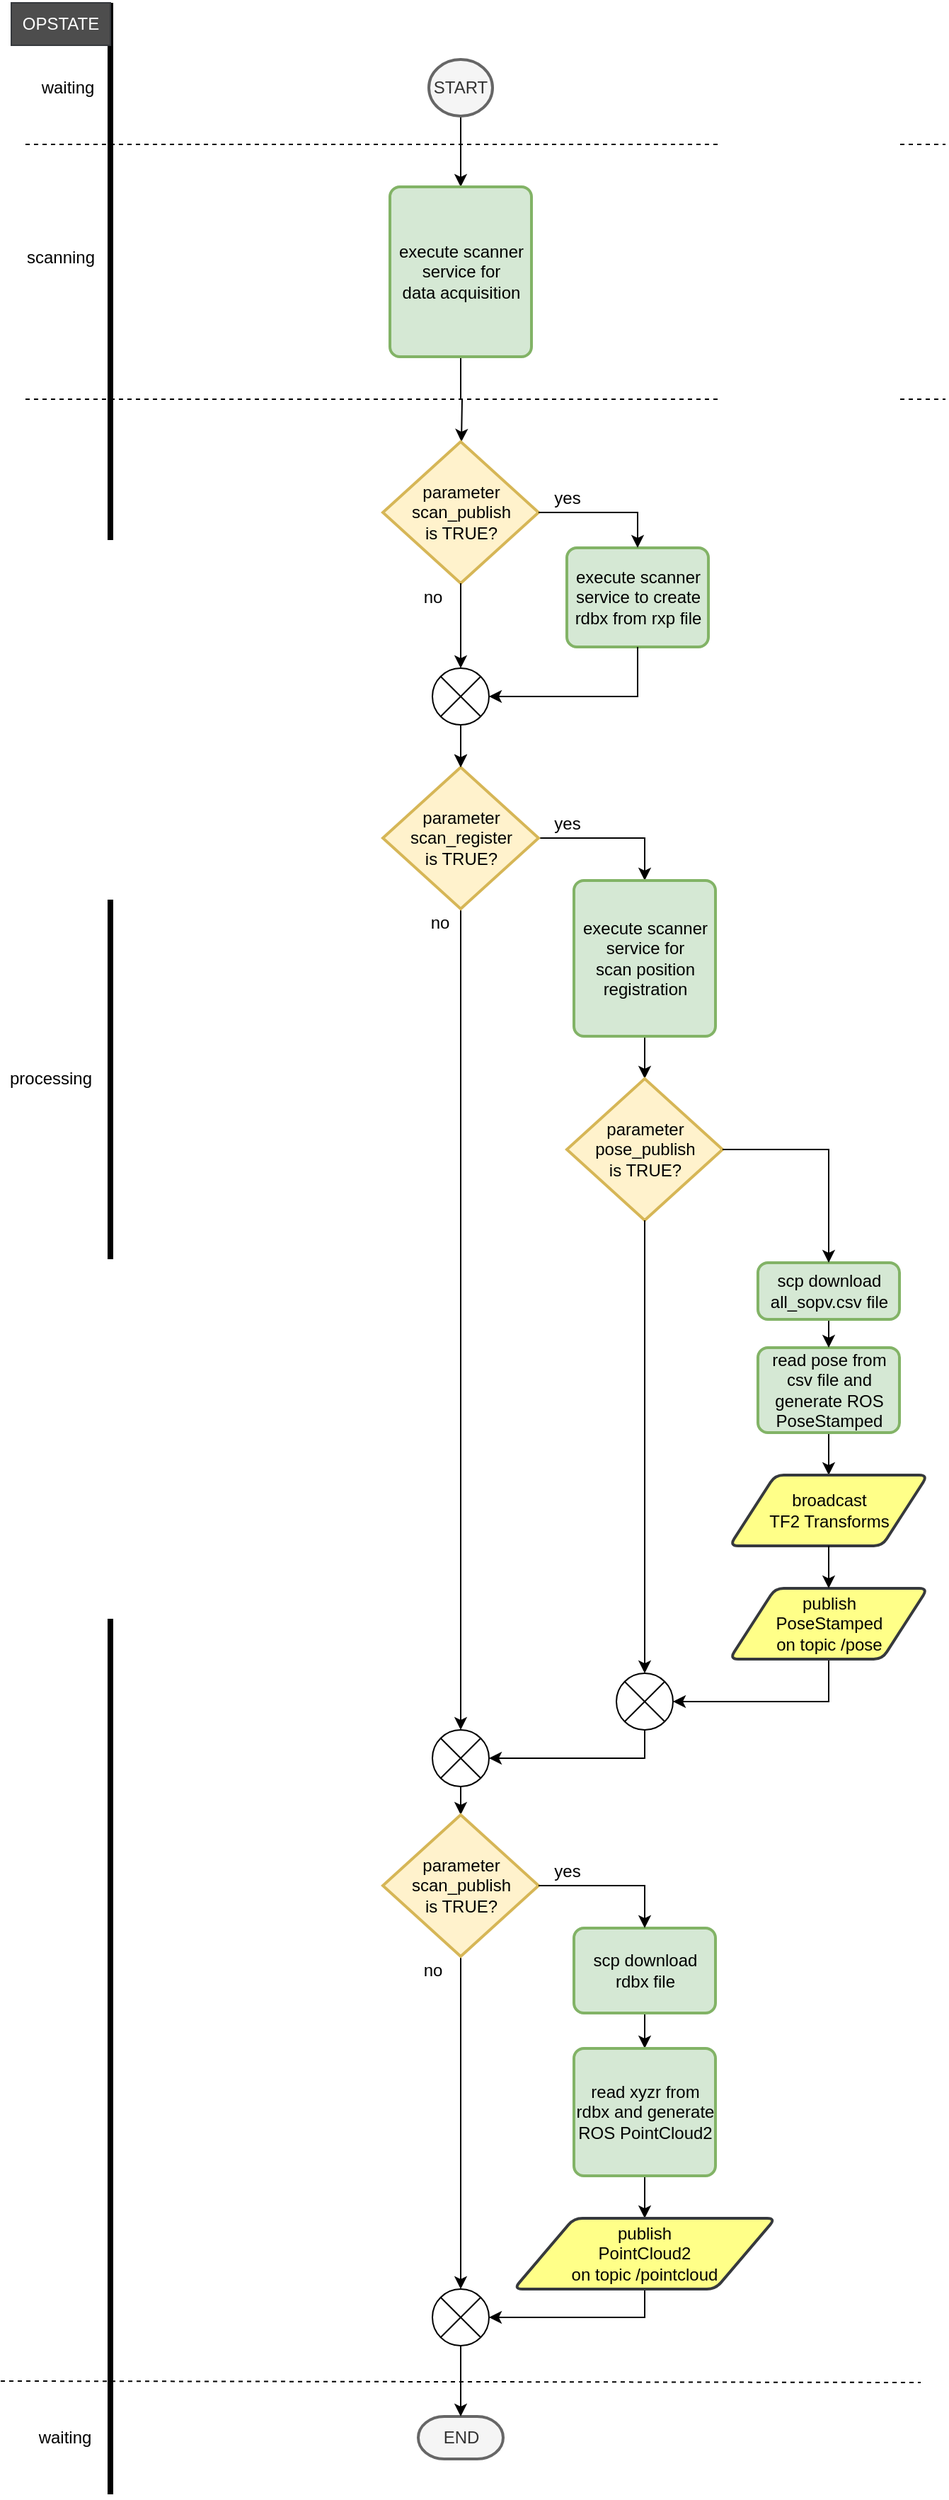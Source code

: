 <mxfile version="17.4.6" type="device"><diagram id="L-ac1V6uCMlE7A0UwQhm" name="Page-1"><mxGraphModel dx="1355" dy="1943" grid="1" gridSize="10" guides="1" tooltips="1" connect="1" arrows="1" fold="1" page="1" pageScale="1" pageWidth="850" pageHeight="1100" math="0" shadow="0"><root><mxCell id="0"/><mxCell id="1" parent="0"/><mxCell id="gOBOTy9Ccnl3EeP2-DtQ-20" style="edgeStyle=orthogonalEdgeStyle;rounded=0;orthogonalLoop=1;jettySize=auto;html=1;exitX=0.5;exitY=1;exitDx=0;exitDy=0;exitPerimeter=0;entryX=0.5;entryY=0;entryDx=0;entryDy=0;" parent="1" source="gOBOTy9Ccnl3EeP2-DtQ-2" target="gOBOTy9Ccnl3EeP2-DtQ-5" edge="1"><mxGeometry relative="1" as="geometry"><mxPoint x="420" y="-310" as="targetPoint"/></mxGeometry></mxCell><mxCell id="gOBOTy9Ccnl3EeP2-DtQ-22" style="edgeStyle=orthogonalEdgeStyle;rounded=0;orthogonalLoop=1;jettySize=auto;html=1;exitX=0.5;exitY=1;exitDx=0;exitDy=0;" parent="1" source="gOBOTy9Ccnl3EeP2-DtQ-5" edge="1"><mxGeometry relative="1" as="geometry"><mxPoint x="418" y="-130" as="targetPoint"/><mxPoint x="420" y="-190" as="sourcePoint"/></mxGeometry></mxCell><mxCell id="gOBOTy9Ccnl3EeP2-DtQ-5" value="&lt;div&gt;execute scanner service for &lt;br&gt;&lt;/div&gt;&lt;div&gt;data acquisition&lt;/div&gt;" style="rounded=1;whiteSpace=wrap;html=1;absoluteArcSize=1;arcSize=14;strokeWidth=2;fillColor=#d5e8d4;strokeColor=#82b366;" parent="1" vertex="1"><mxGeometry x="367.5" y="-310" width="100" height="120" as="geometry"/></mxCell><mxCell id="gOBOTy9Ccnl3EeP2-DtQ-6" value="" style="endArrow=none;html=1;strokeWidth=4;entryX=1;entryY=0;entryDx=0;entryDy=0;" parent="1" target="gOBOTy9Ccnl3EeP2-DtQ-68" edge="1"><mxGeometry width="50" height="50" relative="1" as="geometry"><mxPoint x="170" y="1320" as="sourcePoint"/><mxPoint x="170" y="110" as="targetPoint"/></mxGeometry></mxCell><mxCell id="gOBOTy9Ccnl3EeP2-DtQ-9" value="waiting" style="text;html=1;strokeColor=none;fillColor=none;align=center;verticalAlign=middle;whiteSpace=wrap;rounded=0;" parent="1" vertex="1"><mxGeometry x="120" y="-390" width="40" height="20" as="geometry"/></mxCell><mxCell id="gOBOTy9Ccnl3EeP2-DtQ-10" value="scanning" style="text;html=1;strokeColor=none;fillColor=none;align=center;verticalAlign=middle;whiteSpace=wrap;rounded=0;" parent="1" vertex="1"><mxGeometry x="110" y="-270" width="50" height="20" as="geometry"/></mxCell><mxCell id="gOBOTy9Ccnl3EeP2-DtQ-17" value="" style="endArrow=none;dashed=1;html=1;" parent="1" edge="1"><mxGeometry width="50" height="50" relative="1" as="geometry"><mxPoint x="110" y="-160" as="sourcePoint"/><mxPoint x="760" y="-160" as="targetPoint"/></mxGeometry></mxCell><mxCell id="gOBOTy9Ccnl3EeP2-DtQ-30" value="processing" style="text;html=1;strokeColor=none;fillColor=none;align=center;verticalAlign=middle;whiteSpace=wrap;rounded=0;" parent="1" vertex="1"><mxGeometry x="97.5" y="310" width="60" height="20" as="geometry"/></mxCell><mxCell id="gOBOTy9Ccnl3EeP2-DtQ-46" style="edgeStyle=orthogonalEdgeStyle;rounded=0;orthogonalLoop=1;jettySize=auto;html=1;exitX=1;exitY=0.5;exitDx=0;exitDy=0;exitPerimeter=0;entryX=0.5;entryY=0;entryDx=0;entryDy=0;" parent="1" source="gOBOTy9Ccnl3EeP2-DtQ-31" target="gOBOTy9Ccnl3EeP2-DtQ-33" edge="1"><mxGeometry relative="1" as="geometry"/></mxCell><mxCell id="gOBOTy9Ccnl3EeP2-DtQ-51" style="edgeStyle=orthogonalEdgeStyle;rounded=0;orthogonalLoop=1;jettySize=auto;html=1;exitX=0.5;exitY=1;exitDx=0;exitDy=0;exitPerimeter=0;entryX=0.5;entryY=0;entryDx=0;entryDy=0;entryPerimeter=0;" parent="1" source="gOBOTy9Ccnl3EeP2-DtQ-31" target="gOBOTy9Ccnl3EeP2-DtQ-50" edge="1"><mxGeometry relative="1" as="geometry"/></mxCell><mxCell id="gOBOTy9Ccnl3EeP2-DtQ-31" value="&lt;div&gt;parameter&lt;/div&gt;&lt;div&gt;scan_register&lt;/div&gt;&lt;div&gt;is TRUE?&lt;br&gt;&lt;/div&gt;" style="strokeWidth=2;html=1;shape=mxgraph.flowchart.decision;whiteSpace=wrap;fillColor=#fff2cc;strokeColor=#d6b656;" parent="1" vertex="1"><mxGeometry x="362.5" y="100" width="110" height="100" as="geometry"/></mxCell><mxCell id="gOBOTy9Ccnl3EeP2-DtQ-47" style="edgeStyle=orthogonalEdgeStyle;rounded=0;orthogonalLoop=1;jettySize=auto;html=1;exitX=0.5;exitY=1;exitDx=0;exitDy=0;entryX=0.5;entryY=0;entryDx=0;entryDy=0;entryPerimeter=0;fontStyle=1" parent="1" source="gOBOTy9Ccnl3EeP2-DtQ-33" target="cFyP6in5k9RO5lG8J_BP-3" edge="1"><mxGeometry relative="1" as="geometry"/></mxCell><mxCell id="gOBOTy9Ccnl3EeP2-DtQ-33" value="&lt;div&gt;&lt;br&gt;&lt;/div&gt;&lt;div&gt;execute scanner service for &lt;br&gt;&lt;/div&gt;&lt;div&gt;scan position registration&lt;/div&gt;&lt;div&gt;&lt;br&gt;&lt;/div&gt;" style="rounded=1;whiteSpace=wrap;html=1;absoluteArcSize=1;arcSize=14;strokeWidth=2;fillColor=#d5e8d4;strokeColor=#82b366;" parent="1" vertex="1"><mxGeometry x="497.5" y="180" width="100" height="110" as="geometry"/></mxCell><mxCell id="gOBOTy9Ccnl3EeP2-DtQ-49" style="edgeStyle=orthogonalEdgeStyle;rounded=0;orthogonalLoop=1;jettySize=auto;html=1;exitX=0.5;exitY=1;exitDx=0;exitDy=0;entryX=0.5;entryY=0;entryDx=0;entryDy=0;" parent="1" source="gOBOTy9Ccnl3EeP2-DtQ-36" target="gOBOTy9Ccnl3EeP2-DtQ-65" edge="1"><mxGeometry relative="1" as="geometry"><mxPoint x="677.5" y="590" as="targetPoint"/></mxGeometry></mxCell><mxCell id="gOBOTy9Ccnl3EeP2-DtQ-36" value="&lt;div&gt;read pose from &lt;br&gt;&lt;/div&gt;&lt;div&gt;csv file and generate ROS PoseStamped&lt;br&gt;&lt;/div&gt;" style="rounded=1;whiteSpace=wrap;html=1;absoluteArcSize=1;arcSize=14;strokeWidth=2;fillColor=#d5e8d4;strokeColor=#82b366;" parent="1" vertex="1"><mxGeometry x="627.5" y="510" width="100" height="60" as="geometry"/></mxCell><mxCell id="gOBOTy9Ccnl3EeP2-DtQ-52" style="edgeStyle=orthogonalEdgeStyle;rounded=0;orthogonalLoop=1;jettySize=auto;html=1;exitX=0.5;exitY=1;exitDx=0;exitDy=0;entryX=1;entryY=0.5;entryDx=0;entryDy=0;entryPerimeter=0;startArrow=none;" parent="1" source="xyYQIE-iPK5eJU6V7Ysw-1" target="cFyP6in5k9RO5lG8J_BP-6" edge="1"><mxGeometry relative="1" as="geometry"><mxPoint x="547.5" y="730" as="sourcePoint"/></mxGeometry></mxCell><mxCell id="gOBOTy9Ccnl3EeP2-DtQ-48" style="edgeStyle=orthogonalEdgeStyle;rounded=0;orthogonalLoop=1;jettySize=auto;html=1;exitX=0.5;exitY=1;exitDx=0;exitDy=0;entryX=0.5;entryY=0;entryDx=0;entryDy=0;" parent="1" source="gOBOTy9Ccnl3EeP2-DtQ-38" target="gOBOTy9Ccnl3EeP2-DtQ-36" edge="1"><mxGeometry relative="1" as="geometry"/></mxCell><mxCell id="gOBOTy9Ccnl3EeP2-DtQ-38" value="&lt;div&gt;scp download &lt;br&gt;&lt;/div&gt;&lt;div&gt;all_sopv.csv file&lt;br&gt;&lt;/div&gt;" style="rounded=1;whiteSpace=wrap;html=1;absoluteArcSize=1;arcSize=14;strokeWidth=2;fillColor=#d5e8d4;strokeColor=#82b366;" parent="1" vertex="1"><mxGeometry x="627.5" y="450" width="100" height="40" as="geometry"/></mxCell><mxCell id="gOBOTy9Ccnl3EeP2-DtQ-41" value="waiting" style="text;html=1;strokeColor=none;fillColor=none;align=center;verticalAlign=middle;whiteSpace=wrap;rounded=0;" parent="1" vertex="1"><mxGeometry x="117.5" y="1270" width="40" height="20" as="geometry"/></mxCell><mxCell id="gOBOTy9Ccnl3EeP2-DtQ-57" style="edgeStyle=orthogonalEdgeStyle;rounded=0;orthogonalLoop=1;jettySize=auto;html=1;exitX=0.5;exitY=1;exitDx=0;exitDy=0;exitPerimeter=0;entryX=0.5;entryY=0;entryDx=0;entryDy=0;entryPerimeter=0;" parent="1" source="gOBOTy9Ccnl3EeP2-DtQ-50" target="j9sZOLSrZTKuUTgRmyyJ-9" edge="1"><mxGeometry relative="1" as="geometry"/></mxCell><mxCell id="gOBOTy9Ccnl3EeP2-DtQ-50" value="" style="verticalLabelPosition=bottom;verticalAlign=top;html=1;shape=mxgraph.flowchart.or;" parent="1" vertex="1"><mxGeometry x="397.5" y="780" width="40" height="40" as="geometry"/></mxCell><mxCell id="gOBOTy9Ccnl3EeP2-DtQ-53" value="" style="endArrow=none;dashed=1;html=1;" parent="1" edge="1"><mxGeometry width="50" height="50" relative="1" as="geometry"><mxPoint x="92.5" y="1240" as="sourcePoint"/><mxPoint x="742.5" y="1241" as="targetPoint"/></mxGeometry></mxCell><mxCell id="gOBOTy9Ccnl3EeP2-DtQ-55" value="END" style="strokeWidth=2;html=1;shape=mxgraph.flowchart.terminator;whiteSpace=wrap;fillColor=#f5f5f5;strokeColor=#666666;fontColor=#333333;" parent="1" vertex="1"><mxGeometry x="387.5" y="1265" width="60" height="30" as="geometry"/></mxCell><mxCell id="gOBOTy9Ccnl3EeP2-DtQ-2" value="START" style="strokeWidth=2;html=1;shape=mxgraph.flowchart.start_2;whiteSpace=wrap;fillColor=#f5f5f5;strokeColor=#666666;fontColor=#333333;" parent="1" vertex="1"><mxGeometry x="395" y="-400" width="45" height="40" as="geometry"/></mxCell><mxCell id="gOBOTy9Ccnl3EeP2-DtQ-60" value="" style="endArrow=none;dashed=1;html=1;" parent="1" edge="1"><mxGeometry width="50" height="50" relative="1" as="geometry"><mxPoint x="110" y="-340" as="sourcePoint"/><mxPoint x="760" y="-340" as="targetPoint"/></mxGeometry></mxCell><mxCell id="gOBOTy9Ccnl3EeP2-DtQ-65" value="&lt;div&gt;broadcast&lt;/div&gt;&lt;div&gt;TF2 Transforms&lt;br&gt;&lt;/div&gt;" style="shape=parallelogram;html=1;strokeWidth=2;perimeter=parallelogramPerimeter;whiteSpace=wrap;rounded=1;arcSize=12;size=0.23;fillColor=#ffff88;strokeColor=#36393d;" parent="1" vertex="1"><mxGeometry x="607.5" y="600" width="140" height="50" as="geometry"/></mxCell><mxCell id="gOBOTy9Ccnl3EeP2-DtQ-68" value="OPSTATE" style="rounded=0;whiteSpace=wrap;html=1;strokeColor=#36393d;fillColor=#4D4D4D;fontColor=#FFFFFF;" parent="1" vertex="1"><mxGeometry x="100" y="-440" width="70" height="30" as="geometry"/></mxCell><mxCell id="nqqQM-Y9jwDl7XzDDWRx-12" style="edgeStyle=orthogonalEdgeStyle;rounded=0;orthogonalLoop=1;jettySize=auto;html=1;exitX=0.5;exitY=1;exitDx=0;exitDy=0;exitPerimeter=0;entryX=0.5;entryY=0;entryDx=0;entryDy=0;entryPerimeter=0;startArrow=none;" parent="1" source="cFyP6in5k9RO5lG8J_BP-19" target="gOBOTy9Ccnl3EeP2-DtQ-31" edge="1"><mxGeometry relative="1" as="geometry"><mxPoint x="427.5" y="-40" as="sourcePoint"/><mxPoint x="417.5" y="-120" as="targetPoint"/></mxGeometry></mxCell><mxCell id="nqqQM-Y9jwDl7XzDDWRx-26" value="yes" style="text;html=1;strokeColor=none;fillColor=none;align=center;verticalAlign=middle;whiteSpace=wrap;rounded=0;" parent="1" vertex="1"><mxGeometry x="472.5" y="130" width="40" height="20" as="geometry"/></mxCell><mxCell id="nqqQM-Y9jwDl7XzDDWRx-32" value="no" style="text;html=1;strokeColor=none;fillColor=none;align=center;verticalAlign=middle;whiteSpace=wrap;rounded=0;" parent="1" vertex="1"><mxGeometry x="382.5" y="200" width="40" height="20" as="geometry"/></mxCell><mxCell id="xyYQIE-iPK5eJU6V7Ysw-1" value="&lt;div&gt;publish&lt;/div&gt;&lt;div&gt;PoseStamped &lt;br&gt;&lt;/div&gt;&lt;div&gt;on topic /pose&lt;br&gt;&lt;/div&gt;" style="shape=parallelogram;html=1;strokeWidth=2;perimeter=parallelogramPerimeter;whiteSpace=wrap;rounded=1;arcSize=12;size=0.23;fillColor=#ffff88;strokeColor=#36393d;" parent="1" vertex="1"><mxGeometry x="607.5" y="680" width="140" height="50" as="geometry"/></mxCell><mxCell id="xyYQIE-iPK5eJU6V7Ysw-2" style="edgeStyle=orthogonalEdgeStyle;rounded=0;orthogonalLoop=1;jettySize=auto;html=1;exitX=0.5;exitY=1;exitDx=0;exitDy=0;entryX=0.5;entryY=0;entryDx=0;entryDy=0;" parent="1" source="gOBOTy9Ccnl3EeP2-DtQ-65" target="xyYQIE-iPK5eJU6V7Ysw-1" edge="1"><mxGeometry relative="1" as="geometry"><mxPoint x="687.5" y="610" as="targetPoint"/><mxPoint x="687.5" y="580" as="sourcePoint"/></mxGeometry></mxCell><mxCell id="j9sZOLSrZTKuUTgRmyyJ-5" style="edgeStyle=orthogonalEdgeStyle;rounded=0;orthogonalLoop=1;jettySize=auto;html=1;exitX=0.5;exitY=1;exitDx=0;exitDy=0;entryX=0.5;entryY=0;entryDx=0;entryDy=0;" parent="1" source="j9sZOLSrZTKuUTgRmyyJ-6" target="j9sZOLSrZTKuUTgRmyyJ-11" edge="1"><mxGeometry relative="1" as="geometry"/></mxCell><mxCell id="j9sZOLSrZTKuUTgRmyyJ-6" value="&lt;div&gt;scp download &lt;br&gt;&lt;/div&gt;&lt;div&gt;rdbx file&lt;br&gt;&lt;/div&gt;" style="rounded=1;whiteSpace=wrap;html=1;absoluteArcSize=1;arcSize=14;strokeWidth=2;fillColor=#d5e8d4;strokeColor=#82b366;" parent="1" vertex="1"><mxGeometry x="497.5" y="920" width="100" height="60" as="geometry"/></mxCell><mxCell id="j9sZOLSrZTKuUTgRmyyJ-8" style="edgeStyle=orthogonalEdgeStyle;rounded=0;orthogonalLoop=1;jettySize=auto;html=1;exitX=0.5;exitY=1;exitDx=0;exitDy=0;exitPerimeter=0;" parent="1" source="j9sZOLSrZTKuUTgRmyyJ-9" target="j9sZOLSrZTKuUTgRmyyJ-13" edge="1"><mxGeometry relative="1" as="geometry"><mxPoint x="417.5" y="1215" as="targetPoint"/><mxPoint x="417.5" y="945" as="sourcePoint"/></mxGeometry></mxCell><mxCell id="j9sZOLSrZTKuUTgRmyyJ-9" value="&lt;div&gt;parameter&lt;/div&gt;&lt;div&gt;scan_publish&lt;/div&gt;&lt;div&gt;is TRUE?&lt;br&gt;&lt;/div&gt;" style="strokeWidth=2;html=1;shape=mxgraph.flowchart.decision;whiteSpace=wrap;fillColor=#fff2cc;strokeColor=#d6b656;" parent="1" vertex="1"><mxGeometry x="362.5" y="840" width="110" height="100" as="geometry"/></mxCell><mxCell id="j9sZOLSrZTKuUTgRmyyJ-10" style="edgeStyle=orthogonalEdgeStyle;rounded=0;orthogonalLoop=1;jettySize=auto;html=1;exitX=0.5;exitY=1;exitDx=0;exitDy=0;entryX=0.5;entryY=0;entryDx=0;entryDy=0;" parent="1" source="j9sZOLSrZTKuUTgRmyyJ-11" target="j9sZOLSrZTKuUTgRmyyJ-14" edge="1"><mxGeometry relative="1" as="geometry"><mxPoint x="547.5" y="1115" as="targetPoint"/></mxGeometry></mxCell><mxCell id="j9sZOLSrZTKuUTgRmyyJ-11" value="&lt;div&gt;read xyzr from rdbx and generate&lt;br&gt;&lt;/div&gt;&lt;div&gt;ROS PointCloud2&lt;br&gt;&lt;/div&gt;" style="rounded=1;whiteSpace=wrap;html=1;absoluteArcSize=1;arcSize=14;strokeWidth=2;fillColor=#d5e8d4;strokeColor=#82b366;" parent="1" vertex="1"><mxGeometry x="497.5" y="1005" width="100" height="90" as="geometry"/></mxCell><mxCell id="j9sZOLSrZTKuUTgRmyyJ-12" style="edgeStyle=orthogonalEdgeStyle;rounded=0;orthogonalLoop=1;jettySize=auto;html=1;exitX=0.5;exitY=1;exitDx=0;exitDy=0;entryX=1;entryY=0.5;entryDx=0;entryDy=0;entryPerimeter=0;" parent="1" source="j9sZOLSrZTKuUTgRmyyJ-14" target="j9sZOLSrZTKuUTgRmyyJ-13" edge="1"><mxGeometry relative="1" as="geometry"><mxPoint x="547.5" y="1115" as="sourcePoint"/><mxPoint x="467.5" y="1260" as="targetPoint"/><Array as="points"><mxPoint x="547.5" y="1165"/><mxPoint x="547.5" y="1195"/></Array></mxGeometry></mxCell><mxCell id="j9sZOLSrZTKuUTgRmyyJ-13" value="" style="verticalLabelPosition=bottom;verticalAlign=top;html=1;shape=mxgraph.flowchart.or;" parent="1" vertex="1"><mxGeometry x="397.5" y="1175" width="40" height="40" as="geometry"/></mxCell><mxCell id="j9sZOLSrZTKuUTgRmyyJ-14" value="&lt;div&gt;publish&lt;/div&gt;&lt;div&gt;PointCloud2&lt;/div&gt;&lt;div&gt;on topic /pointcloud&lt;br&gt;&lt;/div&gt;" style="shape=parallelogram;html=1;strokeWidth=2;perimeter=parallelogramPerimeter;whiteSpace=wrap;rounded=1;arcSize=12;size=0.23;fillColor=#ffff88;strokeColor=#36393d;" parent="1" vertex="1"><mxGeometry x="455" y="1125" width="185" height="50" as="geometry"/></mxCell><mxCell id="j9sZOLSrZTKuUTgRmyyJ-15" value="yes" style="text;html=1;strokeColor=none;fillColor=none;align=center;verticalAlign=middle;whiteSpace=wrap;rounded=0;" parent="1" vertex="1"><mxGeometry x="472.5" y="870" width="40" height="20" as="geometry"/></mxCell><mxCell id="j9sZOLSrZTKuUTgRmyyJ-16" value="no" style="text;html=1;strokeColor=none;fillColor=none;align=center;verticalAlign=middle;whiteSpace=wrap;rounded=0;" parent="1" vertex="1"><mxGeometry x="377.5" y="940" width="40" height="20" as="geometry"/></mxCell><mxCell id="j9sZOLSrZTKuUTgRmyyJ-17" value="" style="endArrow=classic;html=1;rounded=0;exitX=0.5;exitY=1;exitDx=0;exitDy=0;exitPerimeter=0;entryX=0.5;entryY=0;entryDx=0;entryDy=0;entryPerimeter=0;" parent="1" source="j9sZOLSrZTKuUTgRmyyJ-13" target="gOBOTy9Ccnl3EeP2-DtQ-55" edge="1"><mxGeometry width="50" height="50" relative="1" as="geometry"><mxPoint x="347.5" y="1075" as="sourcePoint"/><mxPoint x="397.5" y="1025" as="targetPoint"/></mxGeometry></mxCell><mxCell id="cFyP6in5k9RO5lG8J_BP-2" style="edgeStyle=orthogonalEdgeStyle;rounded=0;orthogonalLoop=1;jettySize=auto;html=1;exitX=1;exitY=0.5;exitDx=0;exitDy=0;entryX=0.5;entryY=0;entryDx=0;entryDy=0;exitPerimeter=0;" parent="1" source="j9sZOLSrZTKuUTgRmyyJ-9" target="j9sZOLSrZTKuUTgRmyyJ-6" edge="1"><mxGeometry relative="1" as="geometry"><mxPoint x="547.5" y="895" as="sourcePoint"/><mxPoint x="547.5" y="930" as="targetPoint"/></mxGeometry></mxCell><mxCell id="cFyP6in5k9RO5lG8J_BP-3" value="&lt;div&gt;parameter&lt;/div&gt;&lt;div&gt;pose_publish&lt;/div&gt;&lt;div&gt;is TRUE?&lt;br&gt;&lt;/div&gt;" style="strokeWidth=2;html=1;shape=mxgraph.flowchart.decision;whiteSpace=wrap;fillColor=#fff2cc;strokeColor=#d6b656;" parent="1" vertex="1"><mxGeometry x="492.5" y="320" width="110" height="100" as="geometry"/></mxCell><mxCell id="cFyP6in5k9RO5lG8J_BP-4" style="edgeStyle=orthogonalEdgeStyle;rounded=0;orthogonalLoop=1;jettySize=auto;html=1;exitX=1;exitY=0.5;exitDx=0;exitDy=0;entryX=0.5;entryY=0;entryDx=0;entryDy=0;exitPerimeter=0;" parent="1" source="cFyP6in5k9RO5lG8J_BP-3" target="gOBOTy9Ccnl3EeP2-DtQ-38" edge="1"><mxGeometry relative="1" as="geometry"><mxPoint x="557.5" y="300" as="sourcePoint"/><mxPoint x="557.5" y="330" as="targetPoint"/></mxGeometry></mxCell><mxCell id="cFyP6in5k9RO5lG8J_BP-5" style="edgeStyle=orthogonalEdgeStyle;rounded=0;orthogonalLoop=1;jettySize=auto;html=1;exitX=0.5;exitY=1;exitDx=0;exitDy=0;entryX=0.5;entryY=0;entryDx=0;entryDy=0;entryPerimeter=0;exitPerimeter=0;" parent="1" source="cFyP6in5k9RO5lG8J_BP-3" target="cFyP6in5k9RO5lG8J_BP-6" edge="1"><mxGeometry relative="1" as="geometry"><mxPoint x="567.5" y="310" as="sourcePoint"/><mxPoint x="567.5" y="340" as="targetPoint"/><Array as="points"/></mxGeometry></mxCell><mxCell id="cFyP6in5k9RO5lG8J_BP-6" value="" style="verticalLabelPosition=bottom;verticalAlign=top;html=1;shape=mxgraph.flowchart.or;" parent="1" vertex="1"><mxGeometry x="527.5" y="740" width="40" height="40" as="geometry"/></mxCell><mxCell id="cFyP6in5k9RO5lG8J_BP-8" style="edgeStyle=orthogonalEdgeStyle;rounded=0;orthogonalLoop=1;jettySize=auto;html=1;entryX=1;entryY=0.5;entryDx=0;entryDy=0;entryPerimeter=0;startArrow=none;exitX=0.5;exitY=1;exitDx=0;exitDy=0;exitPerimeter=0;" parent="1" source="cFyP6in5k9RO5lG8J_BP-6" target="gOBOTy9Ccnl3EeP2-DtQ-50" edge="1"><mxGeometry relative="1" as="geometry"><mxPoint x="547.5" y="760" as="sourcePoint"/><mxPoint x="577.5" y="750" as="targetPoint"/><Array as="points"><mxPoint x="547.5" y="800"/></Array></mxGeometry></mxCell><mxCell id="cFyP6in5k9RO5lG8J_BP-14" value="&lt;div&gt;execute scanner service to create rdbx from rxp file&lt;/div&gt;" style="rounded=1;whiteSpace=wrap;html=1;absoluteArcSize=1;arcSize=14;strokeWidth=2;fillColor=#d5e8d4;strokeColor=#82b366;" parent="1" vertex="1"><mxGeometry x="492.5" y="-55" width="100" height="70" as="geometry"/></mxCell><mxCell id="cFyP6in5k9RO5lG8J_BP-15" value="&lt;div&gt;parameter&lt;/div&gt;&lt;div&gt;scan_publish&lt;/div&gt;&lt;div&gt;is TRUE?&lt;br&gt;&lt;/div&gt;" style="strokeWidth=2;html=1;shape=mxgraph.flowchart.decision;whiteSpace=wrap;fillColor=#fff2cc;strokeColor=#d6b656;" parent="1" vertex="1"><mxGeometry x="362.5" y="-130" width="110" height="100" as="geometry"/></mxCell><mxCell id="cFyP6in5k9RO5lG8J_BP-16" value="yes" style="text;html=1;strokeColor=none;fillColor=none;align=center;verticalAlign=middle;whiteSpace=wrap;rounded=0;" parent="1" vertex="1"><mxGeometry x="472.5" y="-100" width="40" height="20" as="geometry"/></mxCell><mxCell id="cFyP6in5k9RO5lG8J_BP-17" value="no" style="text;html=1;strokeColor=none;fillColor=none;align=center;verticalAlign=middle;whiteSpace=wrap;rounded=0;" parent="1" vertex="1"><mxGeometry x="377.5" y="-30" width="40" height="20" as="geometry"/></mxCell><mxCell id="cFyP6in5k9RO5lG8J_BP-18" style="edgeStyle=orthogonalEdgeStyle;rounded=0;orthogonalLoop=1;jettySize=auto;html=1;exitX=0;exitY=1;exitDx=0;exitDy=0;entryX=0.5;entryY=0;entryDx=0;entryDy=0;" parent="1" source="cFyP6in5k9RO5lG8J_BP-16" target="cFyP6in5k9RO5lG8J_BP-14" edge="1"><mxGeometry relative="1" as="geometry"><mxPoint x="552.5" y="-180" as="sourcePoint"/><mxPoint x="447.5" y="-160" as="targetPoint"/><Array as="points"><mxPoint x="542.5" y="-80"/></Array></mxGeometry></mxCell><mxCell id="cFyP6in5k9RO5lG8J_BP-21" value="" style="edgeStyle=orthogonalEdgeStyle;rounded=0;orthogonalLoop=1;jettySize=auto;html=1;exitX=0.5;exitY=1;exitDx=0;exitDy=0;exitPerimeter=0;" parent="1" source="cFyP6in5k9RO5lG8J_BP-19" target="gOBOTy9Ccnl3EeP2-DtQ-31" edge="1"><mxGeometry relative="1" as="geometry"/></mxCell><mxCell id="cFyP6in5k9RO5lG8J_BP-19" value="" style="verticalLabelPosition=bottom;verticalAlign=top;html=1;shape=mxgraph.flowchart.or;" parent="1" vertex="1"><mxGeometry x="397.5" y="30" width="40" height="40" as="geometry"/></mxCell><mxCell id="cFyP6in5k9RO5lG8J_BP-22" value="" style="edgeStyle=orthogonalEdgeStyle;rounded=0;orthogonalLoop=1;jettySize=auto;html=1;exitX=1;exitY=0;exitDx=0;exitDy=0;" parent="1" source="cFyP6in5k9RO5lG8J_BP-17" target="cFyP6in5k9RO5lG8J_BP-19" edge="1"><mxGeometry relative="1" as="geometry"><mxPoint x="427.5" y="80" as="sourcePoint"/><mxPoint x="427.5" y="110" as="targetPoint"/><Array as="points"><mxPoint x="417.5"/><mxPoint x="417.5"/></Array></mxGeometry></mxCell><mxCell id="cFyP6in5k9RO5lG8J_BP-23" value="" style="edgeStyle=orthogonalEdgeStyle;rounded=0;orthogonalLoop=1;jettySize=auto;html=1;exitX=0.5;exitY=1;exitDx=0;exitDy=0;entryX=1;entryY=0.5;entryDx=0;entryDy=0;entryPerimeter=0;" parent="1" source="cFyP6in5k9RO5lG8J_BP-14" target="cFyP6in5k9RO5lG8J_BP-19" edge="1"><mxGeometry relative="1" as="geometry"><mxPoint x="437.5" y="90" as="sourcePoint"/><mxPoint x="437.5" y="120" as="targetPoint"/></mxGeometry></mxCell></root></mxGraphModel></diagram></mxfile>
